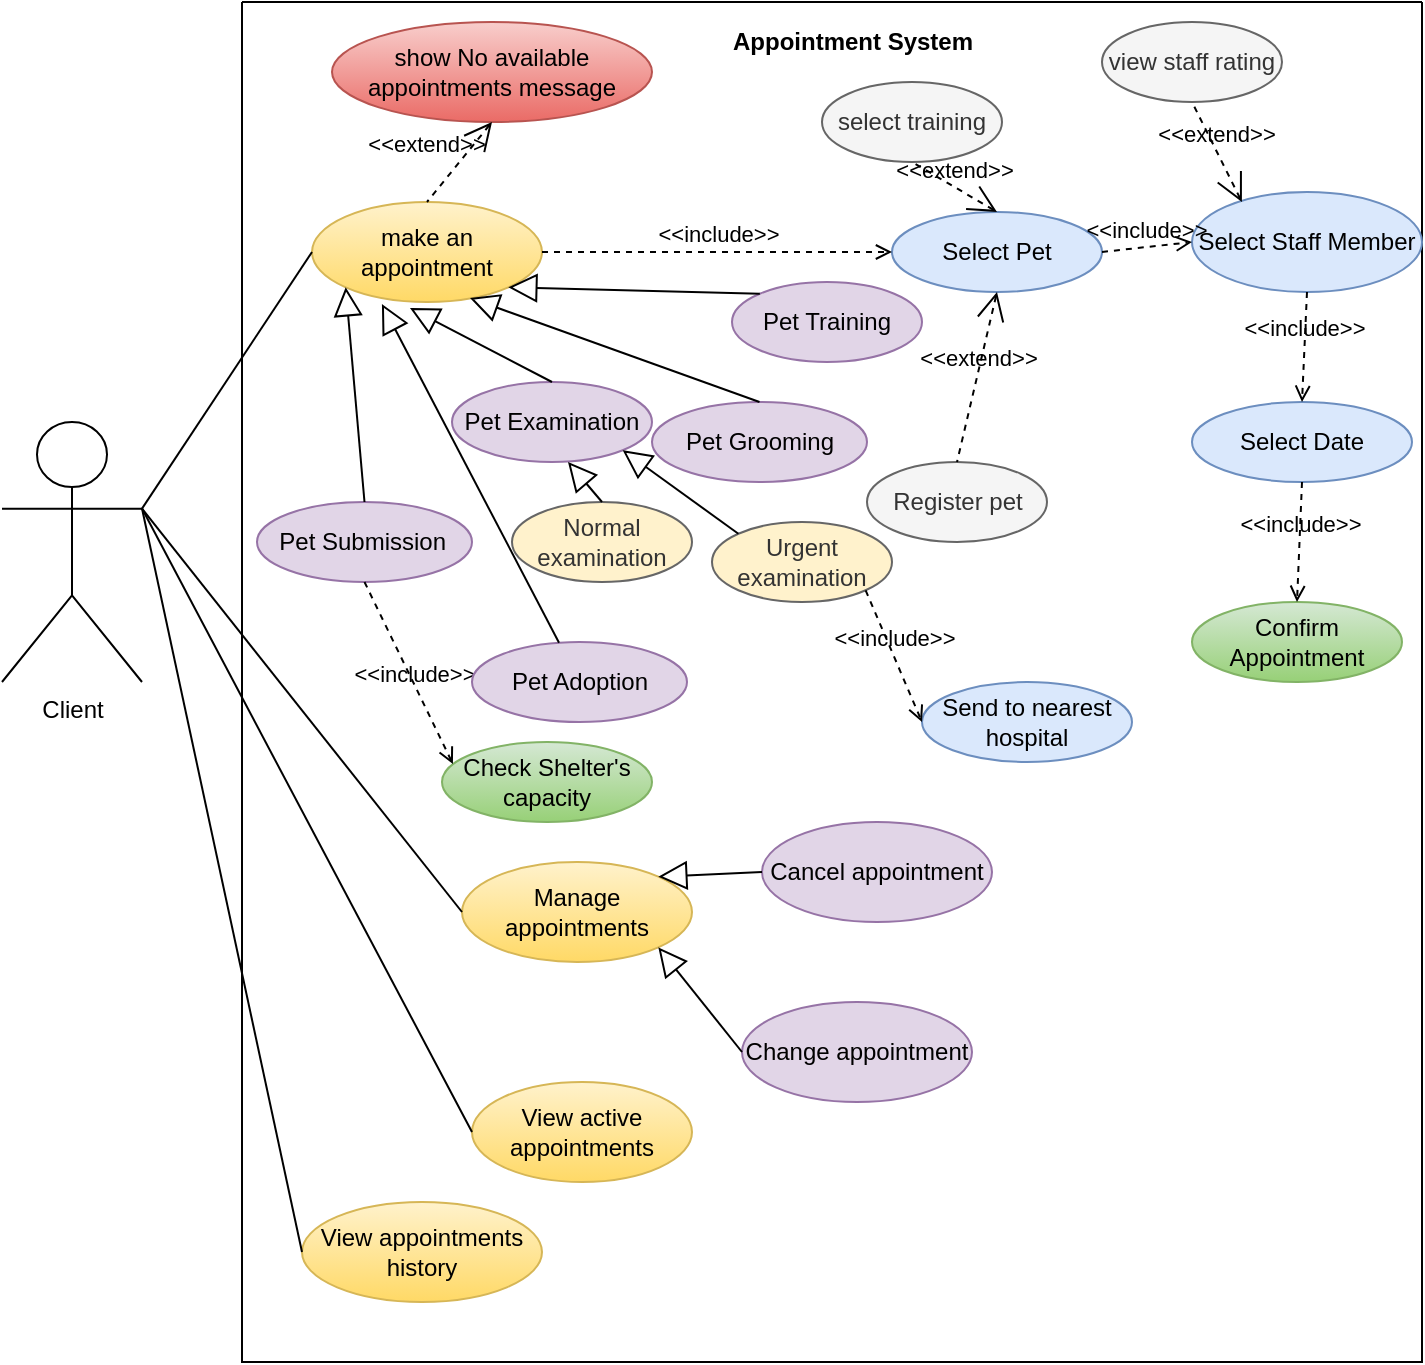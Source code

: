 <mxfile version="15.4.0" type="device"><diagram id="r8JWpnIY2p00NRVhidUt" name="Page-1"><mxGraphModel dx="852" dy="494" grid="1" gridSize="10" guides="1" tooltips="1" connect="1" arrows="1" fold="1" page="1" pageScale="1" pageWidth="850" pageHeight="1100" math="0" shadow="0"><root><mxCell id="0"/><mxCell id="1" parent="0"/><mxCell id="mX-oOy5KTnZSdgraZNg--1" value="" style="swimlane;startSize=0;" parent="1" vertex="1"><mxGeometry x="150" y="100" width="590" height="680" as="geometry"/></mxCell><mxCell id="mX-oOy5KTnZSdgraZNg--2" value="&lt;b&gt;Appointment System&lt;/b&gt;" style="text;html=1;align=center;verticalAlign=middle;resizable=0;points=[];autosize=1;strokeColor=none;fillColor=none;" parent="mX-oOy5KTnZSdgraZNg--1" vertex="1"><mxGeometry x="235" y="10" width="140" height="20" as="geometry"/></mxCell><mxCell id="mX-oOy5KTnZSdgraZNg--12" value="make an appointment" style="ellipse;whiteSpace=wrap;html=1;gradientColor=#ffd966;fillColor=#fff2cc;strokeColor=#d6b656;" parent="mX-oOy5KTnZSdgraZNg--1" vertex="1"><mxGeometry x="35" y="100" width="115" height="50" as="geometry"/></mxCell><mxCell id="mX-oOy5KTnZSdgraZNg--28" value="Cancel appointment" style="ellipse;whiteSpace=wrap;html=1;fillColor=#e1d5e7;strokeColor=#9673a6;" parent="mX-oOy5KTnZSdgraZNg--1" vertex="1"><mxGeometry x="260" y="410" width="115" height="50" as="geometry"/></mxCell><mxCell id="mX-oOy5KTnZSdgraZNg--27" value="Change appointment" style="ellipse;whiteSpace=wrap;html=1;fillColor=#e1d5e7;strokeColor=#9673a6;" parent="mX-oOy5KTnZSdgraZNg--1" vertex="1"><mxGeometry x="250" y="500" width="115" height="50" as="geometry"/></mxCell><mxCell id="mX-oOy5KTnZSdgraZNg--24" value="Manage appointments" style="ellipse;whiteSpace=wrap;html=1;gradientColor=#ffd966;fillColor=#fff2cc;strokeColor=#d6b656;" parent="mX-oOy5KTnZSdgraZNg--1" vertex="1"><mxGeometry x="110" y="430" width="115" height="50" as="geometry"/></mxCell><mxCell id="mX-oOy5KTnZSdgraZNg--23" value="Confirm Appointment" style="ellipse;whiteSpace=wrap;html=1;fillColor=#d5e8d4;strokeColor=#82b366;gradientColor=#97d077;" parent="mX-oOy5KTnZSdgraZNg--1" vertex="1"><mxGeometry x="475" y="300" width="105" height="40" as="geometry"/></mxCell><mxCell id="mX-oOy5KTnZSdgraZNg--22" value="View appointments history" style="ellipse;whiteSpace=wrap;html=1;gradientColor=#ffd966;fillColor=#fff2cc;strokeColor=#d6b656;" parent="mX-oOy5KTnZSdgraZNg--1" vertex="1"><mxGeometry x="30" y="600" width="120" height="50" as="geometry"/></mxCell><mxCell id="mX-oOy5KTnZSdgraZNg--21" value="Select Staff Member" style="ellipse;whiteSpace=wrap;html=1;fillColor=#dae8fc;strokeColor=#6c8ebf;" parent="mX-oOy5KTnZSdgraZNg--1" vertex="1"><mxGeometry x="475" y="95" width="115" height="50" as="geometry"/></mxCell><mxCell id="mX-oOy5KTnZSdgraZNg--19" value="Register pet" style="ellipse;whiteSpace=wrap;html=1;fillColor=#f5f5f5;strokeColor=#666666;fontColor=#333333;" parent="mX-oOy5KTnZSdgraZNg--1" vertex="1"><mxGeometry x="312.5" y="230" width="90" height="40" as="geometry"/></mxCell><mxCell id="mX-oOy5KTnZSdgraZNg--18" value="View active appointments" style="ellipse;whiteSpace=wrap;html=1;gradientColor=#ffd966;fillColor=#fff2cc;strokeColor=#d6b656;" parent="mX-oOy5KTnZSdgraZNg--1" vertex="1"><mxGeometry x="115" y="540" width="110" height="50" as="geometry"/></mxCell><mxCell id="mX-oOy5KTnZSdgraZNg--17" value="Select Date" style="ellipse;whiteSpace=wrap;html=1;fillColor=#dae8fc;strokeColor=#6c8ebf;" parent="mX-oOy5KTnZSdgraZNg--1" vertex="1"><mxGeometry x="475" y="200" width="110" height="40" as="geometry"/></mxCell><mxCell id="mX-oOy5KTnZSdgraZNg--16" value="Pet Examination" style="ellipse;whiteSpace=wrap;html=1;fillColor=#e1d5e7;strokeColor=#9673a6;" parent="mX-oOy5KTnZSdgraZNg--1" vertex="1"><mxGeometry x="105" y="190" width="100" height="40" as="geometry"/></mxCell><mxCell id="mX-oOy5KTnZSdgraZNg--15" value="Pet Grooming" style="ellipse;whiteSpace=wrap;html=1;fillColor=#e1d5e7;strokeColor=#9673a6;" parent="mX-oOy5KTnZSdgraZNg--1" vertex="1"><mxGeometry x="205" y="200" width="107.5" height="40" as="geometry"/></mxCell><mxCell id="mX-oOy5KTnZSdgraZNg--14" value="Select Pet" style="ellipse;whiteSpace=wrap;html=1;fillColor=#dae8fc;strokeColor=#6c8ebf;" parent="mX-oOy5KTnZSdgraZNg--1" vertex="1"><mxGeometry x="325" y="105" width="105" height="40" as="geometry"/></mxCell><mxCell id="mX-oOy5KTnZSdgraZNg--13" value="Pet Training" style="ellipse;whiteSpace=wrap;html=1;fillColor=#e1d5e7;strokeColor=#9673a6;" parent="mX-oOy5KTnZSdgraZNg--1" vertex="1"><mxGeometry x="245" y="140" width="95" height="40" as="geometry"/></mxCell><mxCell id="mX-oOy5KTnZSdgraZNg--33" value="" style="edgeStyle=none;html=1;endArrow=block;endFill=0;endSize=12;verticalAlign=bottom;rounded=0;entryX=1;entryY=1;entryDx=0;entryDy=0;exitX=0;exitY=0;exitDx=0;exitDy=0;" parent="mX-oOy5KTnZSdgraZNg--1" source="mX-oOy5KTnZSdgraZNg--13" target="mX-oOy5KTnZSdgraZNg--12" edge="1"><mxGeometry width="160" relative="1" as="geometry"><mxPoint x="75" y="290" as="sourcePoint"/><mxPoint x="235" y="290" as="targetPoint"/></mxGeometry></mxCell><mxCell id="mX-oOy5KTnZSdgraZNg--32" value="" style="edgeStyle=none;html=1;endArrow=block;endFill=0;endSize=12;verticalAlign=bottom;rounded=0;entryX=0.687;entryY=0.96;entryDx=0;entryDy=0;exitX=0.5;exitY=0;exitDx=0;exitDy=0;entryPerimeter=0;" parent="mX-oOy5KTnZSdgraZNg--1" source="mX-oOy5KTnZSdgraZNg--15" target="mX-oOy5KTnZSdgraZNg--12" edge="1"><mxGeometry width="160" relative="1" as="geometry"><mxPoint x="65" y="280" as="sourcePoint"/><mxPoint x="225" y="280" as="targetPoint"/></mxGeometry></mxCell><mxCell id="mX-oOy5KTnZSdgraZNg--30" value="" style="edgeStyle=none;html=1;endArrow=block;endFill=0;endSize=12;verticalAlign=bottom;rounded=0;exitX=0.5;exitY=0;exitDx=0;exitDy=0;entryX=0.426;entryY=1.06;entryDx=0;entryDy=0;entryPerimeter=0;" parent="mX-oOy5KTnZSdgraZNg--1" source="mX-oOy5KTnZSdgraZNg--16" target="mX-oOy5KTnZSdgraZNg--12" edge="1"><mxGeometry width="160" relative="1" as="geometry"><mxPoint x="55" y="270" as="sourcePoint"/><mxPoint x="215" y="270" as="targetPoint"/></mxGeometry></mxCell><mxCell id="mX-oOy5KTnZSdgraZNg--34" value="&amp;lt;&amp;lt;include&amp;gt;&amp;gt;" style="edgeStyle=none;html=1;endArrow=open;verticalAlign=bottom;dashed=1;labelBackgroundColor=none;rounded=0;exitX=1;exitY=0.5;exitDx=0;exitDy=0;entryX=0;entryY=0.5;entryDx=0;entryDy=0;" parent="mX-oOy5KTnZSdgraZNg--1" source="mX-oOy5KTnZSdgraZNg--12" target="mX-oOy5KTnZSdgraZNg--14" edge="1"><mxGeometry width="160" relative="1" as="geometry"><mxPoint x="52.5" y="200" as="sourcePoint"/><mxPoint x="212.5" y="200" as="targetPoint"/></mxGeometry></mxCell><mxCell id="mX-oOy5KTnZSdgraZNg--35" value="&amp;lt;&amp;lt;extend&amp;gt;&amp;gt;" style="edgeStyle=none;html=1;startArrow=open;endArrow=none;startSize=12;verticalAlign=bottom;dashed=1;labelBackgroundColor=none;rounded=0;entryX=0.5;entryY=0;entryDx=0;entryDy=0;exitX=0.5;exitY=1;exitDx=0;exitDy=0;" parent="mX-oOy5KTnZSdgraZNg--1" source="mX-oOy5KTnZSdgraZNg--14" target="mX-oOy5KTnZSdgraZNg--19" edge="1"><mxGeometry width="160" relative="1" as="geometry"><mxPoint x="162.5" y="130" as="sourcePoint"/><mxPoint x="322.5" y="130" as="targetPoint"/></mxGeometry></mxCell><mxCell id="mX-oOy5KTnZSdgraZNg--36" value="&amp;lt;&amp;lt;include&amp;gt;&amp;gt;" style="edgeStyle=none;html=1;endArrow=open;verticalAlign=bottom;dashed=1;labelBackgroundColor=none;rounded=0;exitX=1;exitY=0.5;exitDx=0;exitDy=0;entryX=0;entryY=0.5;entryDx=0;entryDy=0;" parent="mX-oOy5KTnZSdgraZNg--1" source="mX-oOy5KTnZSdgraZNg--14" target="mX-oOy5KTnZSdgraZNg--21" edge="1"><mxGeometry width="160" relative="1" as="geometry"><mxPoint x="366.25" y="102.5" as="sourcePoint"/><mxPoint x="445" y="105" as="targetPoint"/></mxGeometry></mxCell><mxCell id="mX-oOy5KTnZSdgraZNg--38" value="&amp;lt;&amp;lt;include&amp;gt;&amp;gt;" style="edgeStyle=none;html=1;endArrow=open;verticalAlign=bottom;dashed=1;labelBackgroundColor=none;rounded=0;exitX=0.5;exitY=1;exitDx=0;exitDy=0;entryX=0.5;entryY=0;entryDx=0;entryDy=0;" parent="mX-oOy5KTnZSdgraZNg--1" source="mX-oOy5KTnZSdgraZNg--21" target="mX-oOy5KTnZSdgraZNg--17" edge="1"><mxGeometry width="160" relative="1" as="geometry"><mxPoint x="502.5" y="130" as="sourcePoint"/><mxPoint x="443.75" y="107.5" as="targetPoint"/></mxGeometry></mxCell><mxCell id="mX-oOy5KTnZSdgraZNg--39" value="&amp;lt;&amp;lt;include&amp;gt;&amp;gt;" style="edgeStyle=none;html=1;endArrow=open;verticalAlign=bottom;dashed=1;labelBackgroundColor=none;rounded=0;exitX=0.5;exitY=1;exitDx=0;exitDy=0;entryX=0.5;entryY=0;entryDx=0;entryDy=0;" parent="mX-oOy5KTnZSdgraZNg--1" source="mX-oOy5KTnZSdgraZNg--17" target="mX-oOy5KTnZSdgraZNg--23" edge="1"><mxGeometry width="160" relative="1" as="geometry"><mxPoint x="500" y="130" as="sourcePoint"/><mxPoint x="500.5" y="310" as="targetPoint"/></mxGeometry></mxCell><mxCell id="mX-oOy5KTnZSdgraZNg--43" value="" style="edgeStyle=none;html=1;endArrow=block;endFill=0;endSize=12;verticalAlign=bottom;rounded=0;entryX=1;entryY=0;entryDx=0;entryDy=0;exitX=0;exitY=0.5;exitDx=0;exitDy=0;" parent="mX-oOy5KTnZSdgraZNg--1" source="mX-oOy5KTnZSdgraZNg--28" target="mX-oOy5KTnZSdgraZNg--24" edge="1"><mxGeometry width="160" relative="1" as="geometry"><mxPoint x="193.75" y="270" as="sourcePoint"/><mxPoint x="190" y="180" as="targetPoint"/></mxGeometry></mxCell><mxCell id="mX-oOy5KTnZSdgraZNg--44" value="" style="edgeStyle=none;html=1;endArrow=block;endFill=0;endSize=12;verticalAlign=bottom;rounded=0;entryX=1;entryY=1;entryDx=0;entryDy=0;exitX=0;exitY=0.5;exitDx=0;exitDy=0;" parent="mX-oOy5KTnZSdgraZNg--1" source="mX-oOy5KTnZSdgraZNg--27" target="mX-oOy5KTnZSdgraZNg--24" edge="1"><mxGeometry width="160" relative="1" as="geometry"><mxPoint x="203.75" y="280" as="sourcePoint"/><mxPoint x="200" y="190" as="targetPoint"/></mxGeometry></mxCell><mxCell id="zgcQEu9HA01XJ-bfOW3s-1" value="Pet Submission&amp;nbsp;" style="ellipse;whiteSpace=wrap;html=1;fillColor=#e1d5e7;strokeColor=#9673a6;" parent="mX-oOy5KTnZSdgraZNg--1" vertex="1"><mxGeometry x="7.5" y="250" width="107.5" height="40" as="geometry"/></mxCell><mxCell id="zgcQEu9HA01XJ-bfOW3s-2" value="" style="edgeStyle=none;html=1;endArrow=block;endFill=0;endSize=12;verticalAlign=bottom;rounded=0;exitX=0.5;exitY=0;exitDx=0;exitDy=0;entryX=0;entryY=1;entryDx=0;entryDy=0;" parent="mX-oOy5KTnZSdgraZNg--1" source="zgcQEu9HA01XJ-bfOW3s-1" target="mX-oOy5KTnZSdgraZNg--12" edge="1"><mxGeometry width="160" relative="1" as="geometry"><mxPoint x="125" y="150" as="sourcePoint"/><mxPoint x="119.558" y="89.984" as="targetPoint"/></mxGeometry></mxCell><mxCell id="zgcQEu9HA01XJ-bfOW3s-4" value="Check Shelter's capacity" style="ellipse;whiteSpace=wrap;html=1;fillColor=#d5e8d4;strokeColor=#82b366;gradientColor=#97d077;" parent="mX-oOy5KTnZSdgraZNg--1" vertex="1"><mxGeometry x="100" y="370" width="105" height="40" as="geometry"/></mxCell><mxCell id="zgcQEu9HA01XJ-bfOW3s-5" value="&amp;lt;&amp;lt;include&amp;gt;&amp;gt;" style="edgeStyle=none;html=1;endArrow=open;verticalAlign=bottom;dashed=1;labelBackgroundColor=none;rounded=0;exitX=0.5;exitY=1;exitDx=0;exitDy=0;entryX=0.052;entryY=0.275;entryDx=0;entryDy=0;entryPerimeter=0;" parent="mX-oOy5KTnZSdgraZNg--1" source="zgcQEu9HA01XJ-bfOW3s-1" target="zgcQEu9HA01XJ-bfOW3s-4" edge="1"><mxGeometry x="0.2" y="-2" width="160" relative="1" as="geometry"><mxPoint x="52.5" y="270" as="sourcePoint"/><mxPoint x="-12" y="320" as="targetPoint"/><mxPoint as="offset"/></mxGeometry></mxCell><mxCell id="zgcQEu9HA01XJ-bfOW3s-6" value="show No available appointments message" style="ellipse;whiteSpace=wrap;html=1;fillColor=#f8cecc;strokeColor=#b85450;gradientColor=#ea6b66;" parent="mX-oOy5KTnZSdgraZNg--1" vertex="1"><mxGeometry x="45" y="10" width="160" height="50" as="geometry"/></mxCell><mxCell id="zgcQEu9HA01XJ-bfOW3s-7" value="&amp;lt;&amp;lt;extend&amp;gt;&amp;gt;" style="edgeStyle=none;html=1;startArrow=open;endArrow=none;startSize=12;verticalAlign=bottom;dashed=1;labelBackgroundColor=none;rounded=0;entryX=0.5;entryY=0;entryDx=0;entryDy=0;exitX=0.5;exitY=1;exitDx=0;exitDy=0;" parent="mX-oOy5KTnZSdgraZNg--1" source="zgcQEu9HA01XJ-bfOW3s-6" target="mX-oOy5KTnZSdgraZNg--12" edge="1"><mxGeometry x="0.398" y="-13" width="160" relative="1" as="geometry"><mxPoint x="365" y="140" as="sourcePoint"/><mxPoint x="365" y="230" as="targetPoint"/><mxPoint as="offset"/></mxGeometry></mxCell><mxCell id="ZZ7Z6zk-BVnmvlW2xI2N-3" value="Urgent examination" style="ellipse;whiteSpace=wrap;html=1;fillColor=#FFF2CC;strokeColor=#666666;fontColor=#333333;" parent="mX-oOy5KTnZSdgraZNg--1" vertex="1"><mxGeometry x="235" y="260" width="90" height="40" as="geometry"/></mxCell><mxCell id="ZZ7Z6zk-BVnmvlW2xI2N-1" value="" style="edgeStyle=none;html=1;endArrow=block;endFill=0;endSize=12;verticalAlign=bottom;rounded=0;exitX=0;exitY=0;exitDx=0;exitDy=0;entryX=1;entryY=1;entryDx=0;entryDy=0;" parent="mX-oOy5KTnZSdgraZNg--1" source="ZZ7Z6zk-BVnmvlW2xI2N-3" target="mX-oOy5KTnZSdgraZNg--16" edge="1"><mxGeometry width="160" relative="1" as="geometry"><mxPoint x="135" y="210" as="sourcePoint"/><mxPoint x="112.988" y="159.581" as="targetPoint"/></mxGeometry></mxCell><mxCell id="ZZ7Z6zk-BVnmvlW2xI2N-4" value="Normal examination" style="ellipse;whiteSpace=wrap;html=1;fillColor=#FFF2CC;strokeColor=#666666;fontColor=#333333;" parent="mX-oOy5KTnZSdgraZNg--1" vertex="1"><mxGeometry x="135" y="250" width="90" height="40" as="geometry"/></mxCell><mxCell id="ZZ7Z6zk-BVnmvlW2xI2N-2" value="" style="edgeStyle=none;html=1;endArrow=block;endFill=0;endSize=12;verticalAlign=bottom;rounded=0;entryX=0.58;entryY=1;entryDx=0;entryDy=0;entryPerimeter=0;exitX=0.5;exitY=0;exitDx=0;exitDy=0;" parent="mX-oOy5KTnZSdgraZNg--1" source="ZZ7Z6zk-BVnmvlW2xI2N-4" target="mX-oOy5KTnZSdgraZNg--16" edge="1"><mxGeometry width="160" relative="1" as="geometry"><mxPoint x="160" y="290" as="sourcePoint"/><mxPoint x="122.988" y="169.581" as="targetPoint"/></mxGeometry></mxCell><mxCell id="ZZ7Z6zk-BVnmvlW2xI2N-5" value="Send to nearest hospital" style="ellipse;whiteSpace=wrap;html=1;fillColor=#dae8fc;strokeColor=#6c8ebf;" parent="mX-oOy5KTnZSdgraZNg--1" vertex="1"><mxGeometry x="340" y="340" width="105" height="40" as="geometry"/></mxCell><mxCell id="ZZ7Z6zk-BVnmvlW2xI2N-6" value="&amp;lt;&amp;lt;include&amp;gt;&amp;gt;" style="edgeStyle=none;html=1;endArrow=open;verticalAlign=bottom;dashed=1;labelBackgroundColor=none;rounded=0;exitX=1;exitY=1;exitDx=0;exitDy=0;entryX=0;entryY=0.5;entryDx=0;entryDy=0;" parent="mX-oOy5KTnZSdgraZNg--1" source="ZZ7Z6zk-BVnmvlW2xI2N-3" target="ZZ7Z6zk-BVnmvlW2xI2N-5" edge="1"><mxGeometry width="160" relative="1" as="geometry"><mxPoint x="280.0" y="317.072" as="sourcePoint"/><mxPoint x="101.93" y="322.93" as="targetPoint"/></mxGeometry></mxCell><mxCell id="ZZ7Z6zk-BVnmvlW2xI2N-10" value="view staff rating" style="ellipse;whiteSpace=wrap;html=1;fillColor=#f5f5f5;strokeColor=#666666;fontColor=#333333;" parent="mX-oOy5KTnZSdgraZNg--1" vertex="1"><mxGeometry x="430" y="10" width="90" height="40" as="geometry"/></mxCell><mxCell id="ZZ7Z6zk-BVnmvlW2xI2N-11" value="&amp;lt;&amp;lt;extend&amp;gt;&amp;gt;" style="edgeStyle=none;html=1;startArrow=open;endArrow=none;startSize=12;verticalAlign=bottom;dashed=1;labelBackgroundColor=none;rounded=0;entryX=0.5;entryY=1;entryDx=0;entryDy=0;exitX=0.217;exitY=0.1;exitDx=0;exitDy=0;exitPerimeter=0;" parent="mX-oOy5KTnZSdgraZNg--1" source="mX-oOy5KTnZSdgraZNg--21" target="ZZ7Z6zk-BVnmvlW2xI2N-10" edge="1"><mxGeometry width="160" relative="1" as="geometry"><mxPoint x="519.519" y="102.245" as="sourcePoint"/><mxPoint x="290" y="-190" as="targetPoint"/></mxGeometry></mxCell><mxCell id="bRrORpHvvxhtLBhOUrtn-2" value="Pet Adoption" style="ellipse;whiteSpace=wrap;html=1;fillColor=#e1d5e7;strokeColor=#9673a6;" parent="mX-oOy5KTnZSdgraZNg--1" vertex="1"><mxGeometry x="115" y="320" width="107.5" height="40" as="geometry"/></mxCell><mxCell id="bRrORpHvvxhtLBhOUrtn-3" value="" style="edgeStyle=none;html=1;endArrow=block;endFill=0;endSize=12;verticalAlign=bottom;rounded=0;entryX=0.304;entryY=1.02;entryDx=0;entryDy=0;entryPerimeter=0;" parent="mX-oOy5KTnZSdgraZNg--1" source="bRrORpHvvxhtLBhOUrtn-2" target="mX-oOy5KTnZSdgraZNg--12" edge="1"><mxGeometry width="160" relative="1" as="geometry"><mxPoint x="150" y="210" as="sourcePoint"/><mxPoint x="93.99" y="163" as="targetPoint"/></mxGeometry></mxCell><mxCell id="BltBKq3d4dl7FSMCZsMN-1" value="select training" style="ellipse;whiteSpace=wrap;html=1;fillColor=#f5f5f5;strokeColor=#666666;fontColor=#333333;" parent="mX-oOy5KTnZSdgraZNg--1" vertex="1"><mxGeometry x="290" y="40" width="90" height="40" as="geometry"/></mxCell><mxCell id="BltBKq3d4dl7FSMCZsMN-2" value="&amp;lt;&amp;lt;extend&amp;gt;&amp;gt;" style="edgeStyle=none;html=1;startArrow=open;endArrow=none;startSize=12;verticalAlign=bottom;dashed=1;labelBackgroundColor=none;rounded=0;entryX=0.5;entryY=1;entryDx=0;entryDy=0;exitX=0.5;exitY=0;exitDx=0;exitDy=0;" parent="mX-oOy5KTnZSdgraZNg--1" source="mX-oOy5KTnZSdgraZNg--14" target="BltBKq3d4dl7FSMCZsMN-1" edge="1"><mxGeometry width="160" relative="1" as="geometry"><mxPoint x="322.04" y="-50" as="sourcePoint"/><mxPoint x="120" y="-140" as="targetPoint"/></mxGeometry></mxCell><mxCell id="mX-oOy5KTnZSdgraZNg--6" value="Client" style="shape=umlActor;verticalLabelPosition=bottom;verticalAlign=top;html=1;outlineConnect=0;" parent="1" vertex="1"><mxGeometry x="30" y="310" width="70" height="130" as="geometry"/></mxCell><mxCell id="mX-oOy5KTnZSdgraZNg--29" value="" style="edgeStyle=none;html=1;endArrow=none;verticalAlign=bottom;rounded=0;exitX=1;exitY=0.333;exitDx=0;exitDy=0;exitPerimeter=0;entryX=0;entryY=0.5;entryDx=0;entryDy=0;" parent="1" source="mX-oOy5KTnZSdgraZNg--6" target="mX-oOy5KTnZSdgraZNg--12" edge="1"><mxGeometry width="160" relative="1" as="geometry"><mxPoint x="110" y="260" as="sourcePoint"/><mxPoint x="410" y="330" as="targetPoint"/></mxGeometry></mxCell><mxCell id="mX-oOy5KTnZSdgraZNg--40" value="" style="edgeStyle=none;html=1;endArrow=none;verticalAlign=bottom;rounded=0;exitX=1;exitY=0.333;exitDx=0;exitDy=0;exitPerimeter=0;entryX=0;entryY=0.5;entryDx=0;entryDy=0;" parent="1" source="mX-oOy5KTnZSdgraZNg--6" target="mX-oOy5KTnZSdgraZNg--18" edge="1"><mxGeometry width="160" relative="1" as="geometry"><mxPoint x="300" y="470" as="sourcePoint"/><mxPoint x="460" y="470" as="targetPoint"/></mxGeometry></mxCell><mxCell id="mX-oOy5KTnZSdgraZNg--41" value="" style="edgeStyle=none;html=1;endArrow=none;verticalAlign=bottom;rounded=0;exitX=1;exitY=0.333;exitDx=0;exitDy=0;exitPerimeter=0;entryX=0;entryY=0.5;entryDx=0;entryDy=0;" parent="1" source="mX-oOy5KTnZSdgraZNg--6" target="mX-oOy5KTnZSdgraZNg--22" edge="1"><mxGeometry width="160" relative="1" as="geometry"><mxPoint x="170" y="420" as="sourcePoint"/><mxPoint x="280.0" y="455.0" as="targetPoint"/></mxGeometry></mxCell><mxCell id="mX-oOy5KTnZSdgraZNg--42" value="" style="edgeStyle=none;html=1;endArrow=none;verticalAlign=bottom;rounded=0;entryX=0;entryY=0.5;entryDx=0;entryDy=0;exitX=1;exitY=0.333;exitDx=0;exitDy=0;exitPerimeter=0;" parent="1" source="mX-oOy5KTnZSdgraZNg--6" target="mX-oOy5KTnZSdgraZNg--24" edge="1"><mxGeometry width="160" relative="1" as="geometry"><mxPoint x="110" y="260" as="sourcePoint"/><mxPoint x="262.5" y="235" as="targetPoint"/></mxGeometry></mxCell></root></mxGraphModel></diagram></mxfile>